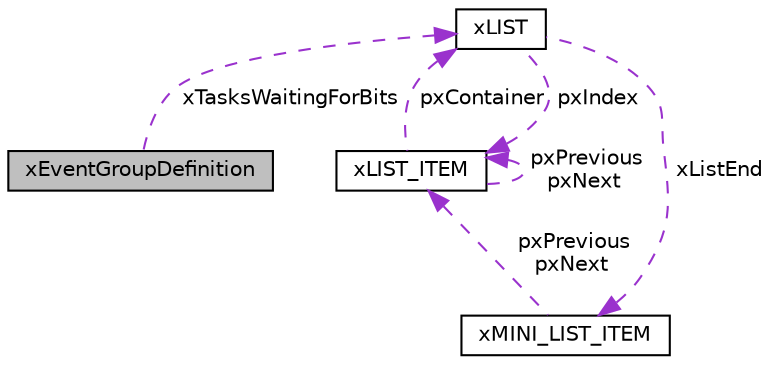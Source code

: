 digraph "xEventGroupDefinition"
{
  edge [fontname="Helvetica",fontsize="10",labelfontname="Helvetica",labelfontsize="10"];
  node [fontname="Helvetica",fontsize="10",shape=record];
  Node1 [label="xEventGroupDefinition",height=0.2,width=0.4,color="black", fillcolor="grey75", style="filled", fontcolor="black"];
  Node2 -> Node1 [dir="back",color="darkorchid3",fontsize="10",style="dashed",label=" xTasksWaitingForBits" ,fontname="Helvetica"];
  Node2 [label="xLIST",height=0.2,width=0.4,color="black", fillcolor="white", style="filled",URL="$structx_l_i_s_t.html"];
  Node3 -> Node2 [dir="back",color="darkorchid3",fontsize="10",style="dashed",label=" xListEnd" ,fontname="Helvetica"];
  Node3 [label="xMINI_LIST_ITEM",height=0.2,width=0.4,color="black", fillcolor="white", style="filled",URL="$structx_m_i_n_i___l_i_s_t___i_t_e_m.html"];
  Node4 -> Node3 [dir="back",color="darkorchid3",fontsize="10",style="dashed",label=" pxPrevious\npxNext" ,fontname="Helvetica"];
  Node4 [label="xLIST_ITEM",height=0.2,width=0.4,color="black", fillcolor="white", style="filled",URL="$structx_l_i_s_t___i_t_e_m.html"];
  Node4 -> Node4 [dir="back",color="darkorchid3",fontsize="10",style="dashed",label=" pxPrevious\npxNext" ,fontname="Helvetica"];
  Node2 -> Node4 [dir="back",color="darkorchid3",fontsize="10",style="dashed",label=" pxContainer" ,fontname="Helvetica"];
  Node4 -> Node2 [dir="back",color="darkorchid3",fontsize="10",style="dashed",label=" pxIndex" ,fontname="Helvetica"];
}
